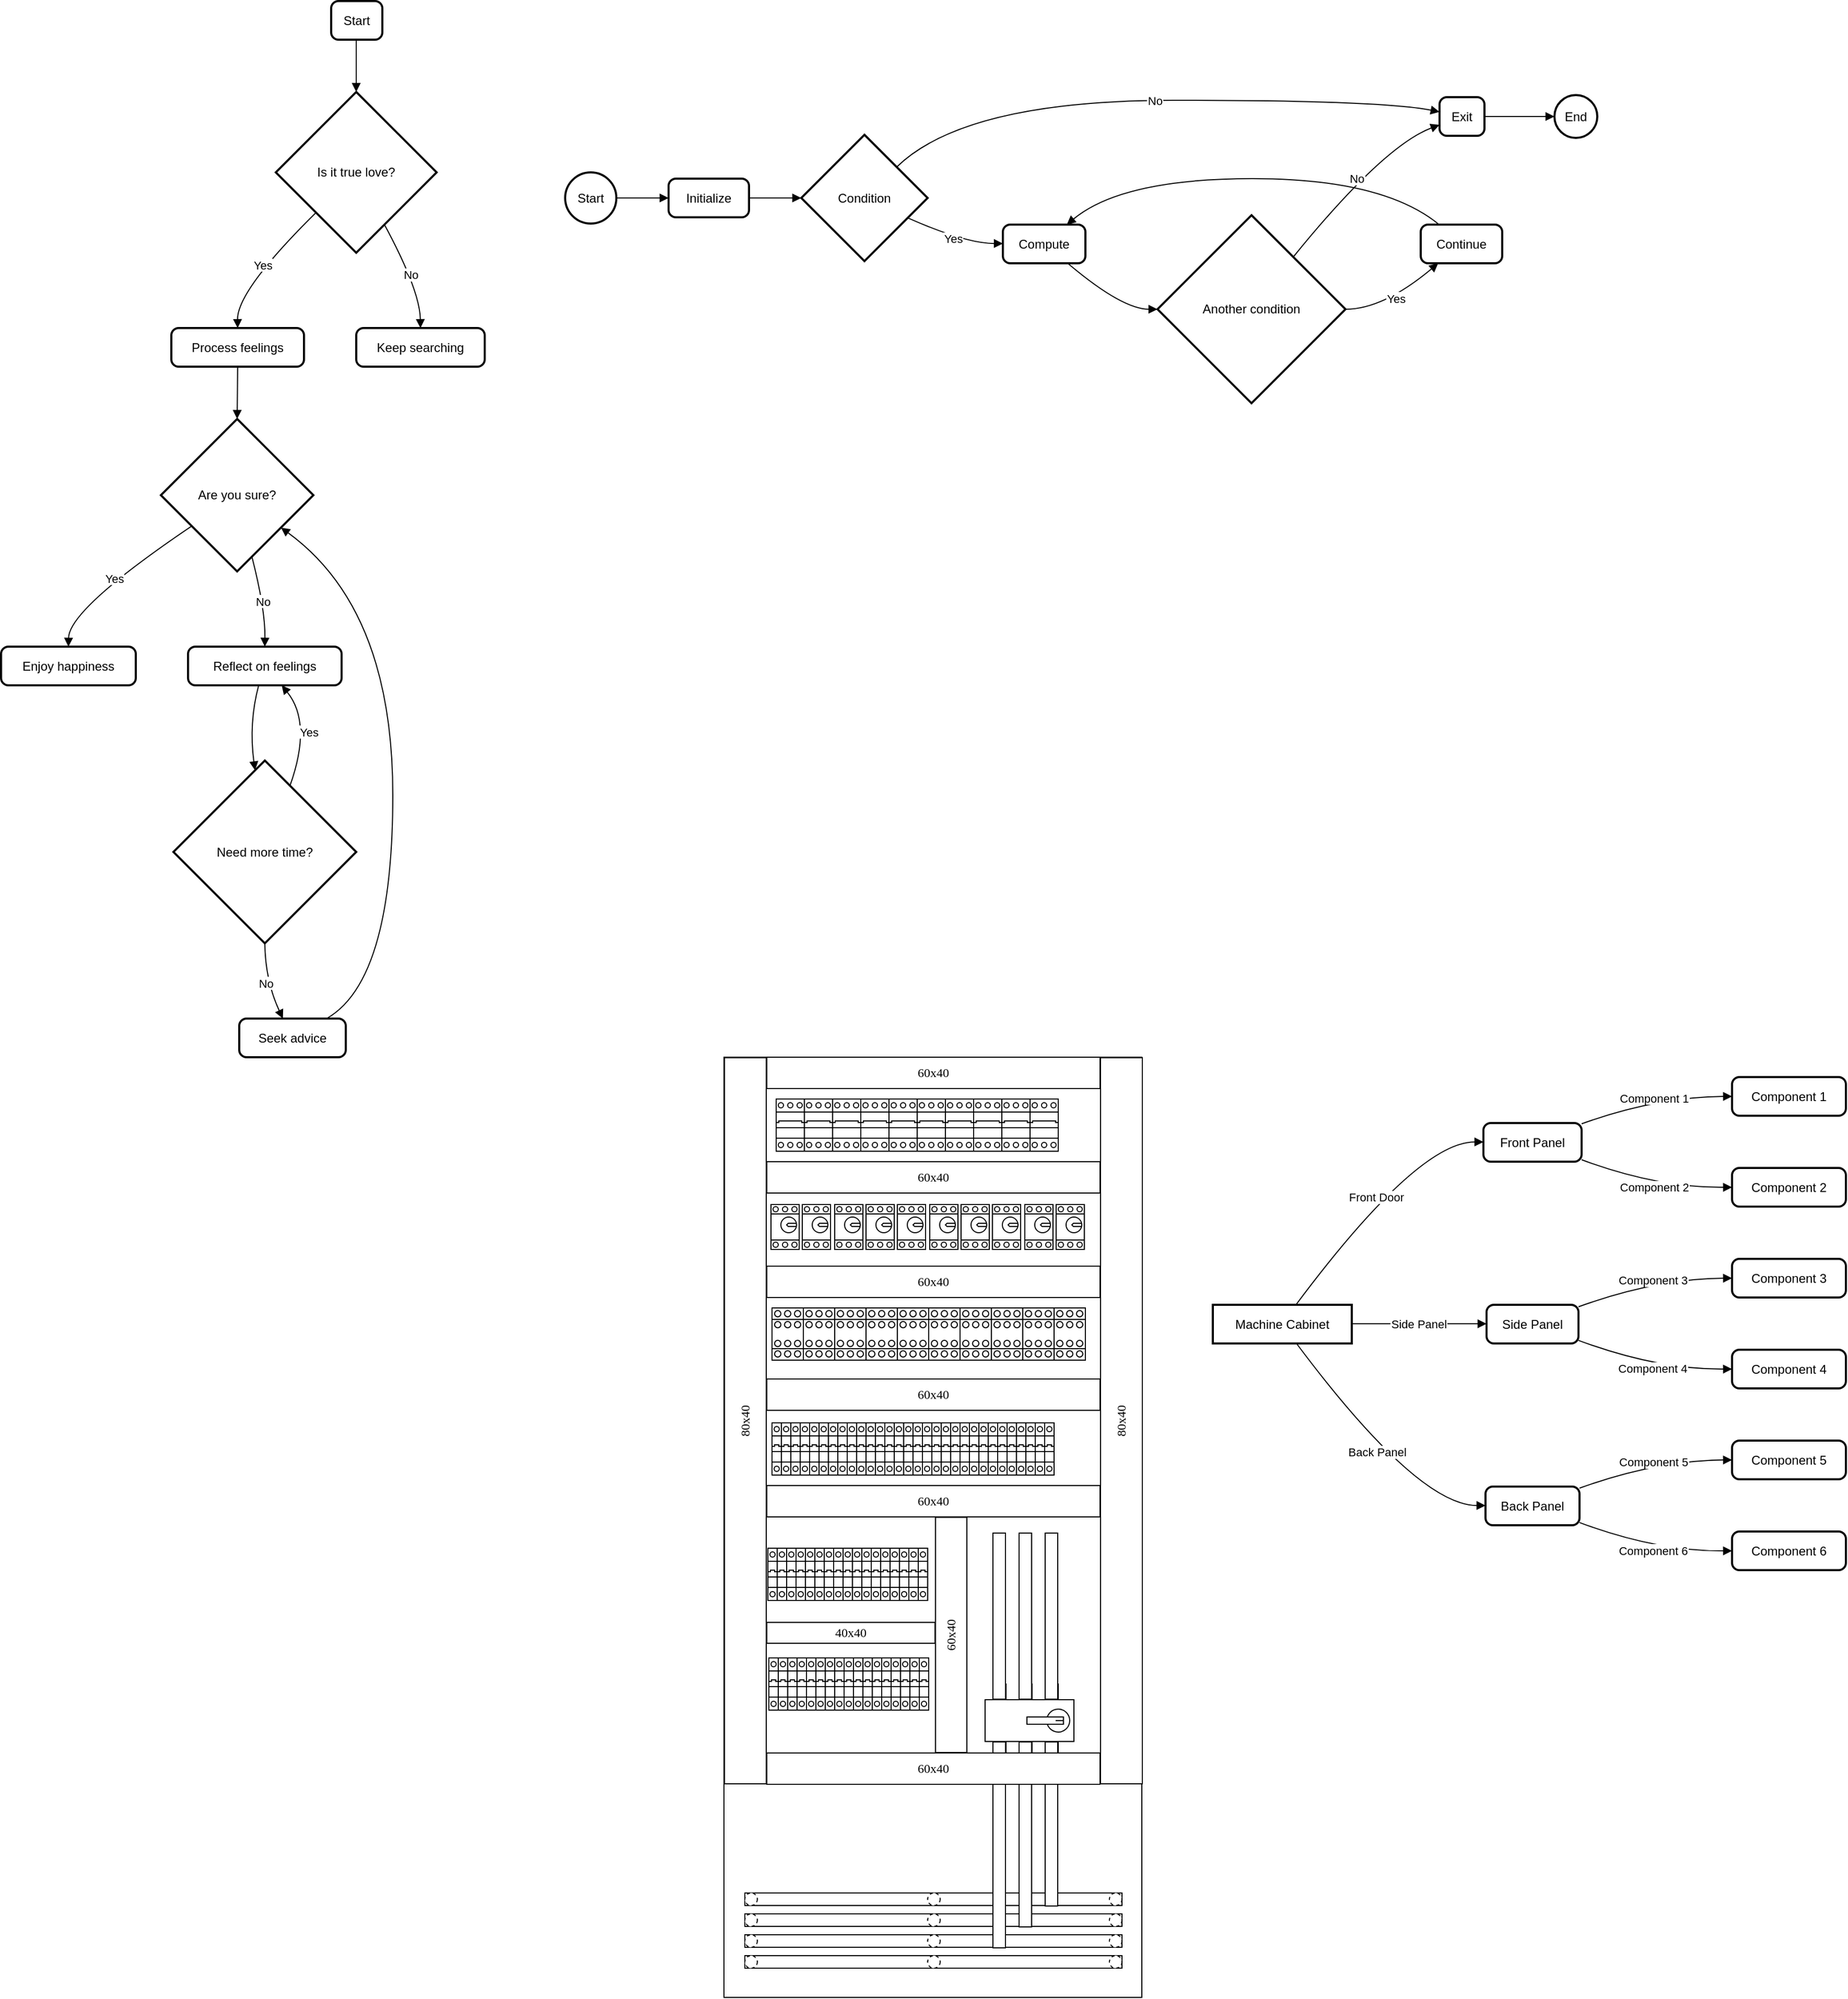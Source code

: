 <mxfile version="24.7.10">
  <diagram name="Page-1" id="JNUpkEpiuHTfUst7GYjN">
    <mxGraphModel dx="1196" dy="-2684" grid="1" gridSize="10" guides="1" tooltips="1" connect="1" arrows="1" fold="1" page="1" pageScale="1" pageWidth="850" pageHeight="1100" math="0" shadow="0">
      <root>
        <mxCell id="0" />
        <mxCell id="1" parent="0" />
        <mxCell id="OuKS78Ats9uxQYEp-e0J-1" value="Start" style="rounded=1;absoluteArcSize=1;arcSize=14;whiteSpace=wrap;strokeWidth=2;" vertex="1" parent="1">
          <mxGeometry x="336" y="3370" width="49" height="37" as="geometry" />
        </mxCell>
        <mxCell id="OuKS78Ats9uxQYEp-e0J-2" value="Is it true love?" style="rhombus;strokeWidth=2;whiteSpace=wrap;" vertex="1" parent="1">
          <mxGeometry x="283" y="3457" width="154" height="154" as="geometry" />
        </mxCell>
        <mxCell id="OuKS78Ats9uxQYEp-e0J-3" value="Process feelings" style="rounded=1;absoluteArcSize=1;arcSize=14;whiteSpace=wrap;strokeWidth=2;" vertex="1" parent="1">
          <mxGeometry x="183" y="3683" width="127" height="37" as="geometry" />
        </mxCell>
        <mxCell id="OuKS78Ats9uxQYEp-e0J-4" value="Are you sure?" style="rhombus;strokeWidth=2;whiteSpace=wrap;" vertex="1" parent="1">
          <mxGeometry x="173" y="3770" width="146" height="146" as="geometry" />
        </mxCell>
        <mxCell id="OuKS78Ats9uxQYEp-e0J-5" value="Enjoy happiness" style="rounded=1;absoluteArcSize=1;arcSize=14;whiteSpace=wrap;strokeWidth=2;" vertex="1" parent="1">
          <mxGeometry x="20" y="3988" width="129" height="37" as="geometry" />
        </mxCell>
        <mxCell id="OuKS78Ats9uxQYEp-e0J-6" value="Reflect on feelings" style="rounded=1;absoluteArcSize=1;arcSize=14;whiteSpace=wrap;strokeWidth=2;" vertex="1" parent="1">
          <mxGeometry x="199" y="3988" width="147" height="37" as="geometry" />
        </mxCell>
        <mxCell id="OuKS78Ats9uxQYEp-e0J-7" value="Need more time?" style="rhombus;strokeWidth=2;whiteSpace=wrap;" vertex="1" parent="1">
          <mxGeometry x="185" y="4097" width="175" height="175" as="geometry" />
        </mxCell>
        <mxCell id="OuKS78Ats9uxQYEp-e0J-8" value="Seek advice" style="rounded=1;absoluteArcSize=1;arcSize=14;whiteSpace=wrap;strokeWidth=2;" vertex="1" parent="1">
          <mxGeometry x="248" y="4344" width="102" height="37" as="geometry" />
        </mxCell>
        <mxCell id="OuKS78Ats9uxQYEp-e0J-9" value="Keep searching" style="rounded=1;absoluteArcSize=1;arcSize=14;whiteSpace=wrap;strokeWidth=2;" vertex="1" parent="1">
          <mxGeometry x="360" y="3683" width="123" height="37" as="geometry" />
        </mxCell>
        <mxCell id="OuKS78Ats9uxQYEp-e0J-10" value="" style="curved=1;startArrow=none;endArrow=block;exitX=0.49;exitY=1;entryX=0.5;entryY=0;rounded=0;" edge="1" parent="1" source="OuKS78Ats9uxQYEp-e0J-1" target="OuKS78Ats9uxQYEp-e0J-2">
          <mxGeometry relative="1" as="geometry">
            <Array as="points" />
          </mxGeometry>
        </mxCell>
        <mxCell id="OuKS78Ats9uxQYEp-e0J-11" value="Yes" style="curved=1;startArrow=none;endArrow=block;exitX=0;exitY=1;entryX=0.5;entryY=0;rounded=0;" edge="1" parent="1" source="OuKS78Ats9uxQYEp-e0J-2" target="OuKS78Ats9uxQYEp-e0J-3">
          <mxGeometry relative="1" as="geometry">
            <Array as="points">
              <mxPoint x="246" y="3647" />
            </Array>
          </mxGeometry>
        </mxCell>
        <mxCell id="OuKS78Ats9uxQYEp-e0J-12" value="" style="curved=1;startArrow=none;endArrow=block;exitX=0.5;exitY=1;entryX=0.5;entryY=0;rounded=0;" edge="1" parent="1" source="OuKS78Ats9uxQYEp-e0J-3" target="OuKS78Ats9uxQYEp-e0J-4">
          <mxGeometry relative="1" as="geometry">
            <Array as="points" />
          </mxGeometry>
        </mxCell>
        <mxCell id="OuKS78Ats9uxQYEp-e0J-13" value="Yes" style="curved=1;startArrow=none;endArrow=block;exitX=0;exitY=0.84;entryX=0.5;entryY=0;rounded=0;" edge="1" parent="1" source="OuKS78Ats9uxQYEp-e0J-4" target="OuKS78Ats9uxQYEp-e0J-5">
          <mxGeometry relative="1" as="geometry">
            <Array as="points">
              <mxPoint x="85" y="3952" />
            </Array>
          </mxGeometry>
        </mxCell>
        <mxCell id="OuKS78Ats9uxQYEp-e0J-14" value="No" style="curved=1;startArrow=none;endArrow=block;exitX=0.62;exitY=1;entryX=0.5;entryY=0;rounded=0;" edge="1" parent="1" source="OuKS78Ats9uxQYEp-e0J-4" target="OuKS78Ats9uxQYEp-e0J-6">
          <mxGeometry relative="1" as="geometry">
            <Array as="points">
              <mxPoint x="273" y="3952" />
            </Array>
          </mxGeometry>
        </mxCell>
        <mxCell id="OuKS78Ats9uxQYEp-e0J-15" value="" style="curved=1;startArrow=none;endArrow=block;exitX=0.46;exitY=1;entryX=0.44;entryY=0;rounded=0;" edge="1" parent="1" source="OuKS78Ats9uxQYEp-e0J-6" target="OuKS78Ats9uxQYEp-e0J-7">
          <mxGeometry relative="1" as="geometry">
            <Array as="points">
              <mxPoint x="257" y="4061" />
            </Array>
          </mxGeometry>
        </mxCell>
        <mxCell id="OuKS78Ats9uxQYEp-e0J-16" value="Yes" style="curved=1;startArrow=none;endArrow=block;exitX=0.69;exitY=0;entryX=0.61;entryY=1;rounded=0;" edge="1" parent="1" source="OuKS78Ats9uxQYEp-e0J-7" target="OuKS78Ats9uxQYEp-e0J-6">
          <mxGeometry relative="1" as="geometry">
            <Array as="points">
              <mxPoint x="318" y="4061" />
            </Array>
          </mxGeometry>
        </mxCell>
        <mxCell id="OuKS78Ats9uxQYEp-e0J-17" value="No" style="curved=1;startArrow=none;endArrow=block;exitX=0.5;exitY=1;entryX=0.41;entryY=0;rounded=0;" edge="1" parent="1" source="OuKS78Ats9uxQYEp-e0J-7" target="OuKS78Ats9uxQYEp-e0J-8">
          <mxGeometry relative="1" as="geometry">
            <Array as="points">
              <mxPoint x="273" y="4308" />
            </Array>
          </mxGeometry>
        </mxCell>
        <mxCell id="OuKS78Ats9uxQYEp-e0J-18" value="" style="curved=1;startArrow=none;endArrow=block;exitX=0.82;exitY=0;entryX=1;entryY=0.87;rounded=0;" edge="1" parent="1" source="OuKS78Ats9uxQYEp-e0J-8" target="OuKS78Ats9uxQYEp-e0J-4">
          <mxGeometry relative="1" as="geometry">
            <Array as="points">
              <mxPoint x="395" y="4308" />
              <mxPoint x="395" y="3952" />
            </Array>
          </mxGeometry>
        </mxCell>
        <mxCell id="OuKS78Ats9uxQYEp-e0J-19" value="No" style="curved=1;startArrow=none;endArrow=block;exitX=0.77;exitY=1;entryX=0.5;entryY=0;rounded=0;" edge="1" parent="1" source="OuKS78Ats9uxQYEp-e0J-2" target="OuKS78Ats9uxQYEp-e0J-9">
          <mxGeometry relative="1" as="geometry">
            <Array as="points">
              <mxPoint x="421" y="3647" />
            </Array>
          </mxGeometry>
        </mxCell>
        <mxCell id="OuKS78Ats9uxQYEp-e0J-20" value="Start" style="ellipse;aspect=fixed;strokeWidth=2;whiteSpace=wrap;" vertex="1" parent="1">
          <mxGeometry x="560" y="3534" width="49" height="49" as="geometry" />
        </mxCell>
        <mxCell id="OuKS78Ats9uxQYEp-e0J-21" value="Initialize" style="rounded=1;absoluteArcSize=1;arcSize=14;whiteSpace=wrap;strokeWidth=2;" vertex="1" parent="1">
          <mxGeometry x="659" y="3540" width="77" height="37" as="geometry" />
        </mxCell>
        <mxCell id="OuKS78Ats9uxQYEp-e0J-22" value="Condition" style="rhombus;strokeWidth=2;whiteSpace=wrap;" vertex="1" parent="1">
          <mxGeometry x="786" y="3498" width="121" height="121" as="geometry" />
        </mxCell>
        <mxCell id="OuKS78Ats9uxQYEp-e0J-23" value="Compute" style="rounded=1;absoluteArcSize=1;arcSize=14;whiteSpace=wrap;strokeWidth=2;" vertex="1" parent="1">
          <mxGeometry x="979" y="3584" width="79" height="37" as="geometry" />
        </mxCell>
        <mxCell id="OuKS78Ats9uxQYEp-e0J-24" value="Another condition" style="rhombus;strokeWidth=2;whiteSpace=wrap;" vertex="1" parent="1">
          <mxGeometry x="1127" y="3575" width="180" height="180" as="geometry" />
        </mxCell>
        <mxCell id="OuKS78Ats9uxQYEp-e0J-25" value="Exit" style="rounded=1;absoluteArcSize=1;arcSize=14;whiteSpace=wrap;strokeWidth=2;" vertex="1" parent="1">
          <mxGeometry x="1397" y="3462" width="43" height="37" as="geometry" />
        </mxCell>
        <mxCell id="OuKS78Ats9uxQYEp-e0J-26" value="Continue" style="rounded=1;absoluteArcSize=1;arcSize=14;whiteSpace=wrap;strokeWidth=2;" vertex="1" parent="1">
          <mxGeometry x="1379" y="3584" width="78" height="37" as="geometry" />
        </mxCell>
        <mxCell id="OuKS78Ats9uxQYEp-e0J-27" value="End" style="ellipse;aspect=fixed;strokeWidth=2;whiteSpace=wrap;" vertex="1" parent="1">
          <mxGeometry x="1507" y="3460" width="41" height="41" as="geometry" />
        </mxCell>
        <mxCell id="OuKS78Ats9uxQYEp-e0J-28" value="" style="curved=1;startArrow=none;endArrow=block;exitX=1;exitY=0.5;entryX=0;entryY=0.5;rounded=0;" edge="1" parent="1" source="OuKS78Ats9uxQYEp-e0J-20" target="OuKS78Ats9uxQYEp-e0J-21">
          <mxGeometry relative="1" as="geometry">
            <Array as="points" />
          </mxGeometry>
        </mxCell>
        <mxCell id="OuKS78Ats9uxQYEp-e0J-29" value="" style="curved=1;startArrow=none;endArrow=block;exitX=1;exitY=0.5;entryX=0;entryY=0.5;rounded=0;" edge="1" parent="1" source="OuKS78Ats9uxQYEp-e0J-21" target="OuKS78Ats9uxQYEp-e0J-22">
          <mxGeometry relative="1" as="geometry">
            <Array as="points" />
          </mxGeometry>
        </mxCell>
        <mxCell id="OuKS78Ats9uxQYEp-e0J-30" value="Yes" style="curved=1;startArrow=none;endArrow=block;exitX=1;exitY=0.73;entryX=0;entryY=0.49;rounded=0;" edge="1" parent="1" source="OuKS78Ats9uxQYEp-e0J-22" target="OuKS78Ats9uxQYEp-e0J-23">
          <mxGeometry relative="1" as="geometry">
            <Array as="points">
              <mxPoint x="943" y="3602" />
            </Array>
          </mxGeometry>
        </mxCell>
        <mxCell id="OuKS78Ats9uxQYEp-e0J-31" value="" style="curved=1;startArrow=none;endArrow=block;exitX=0.78;exitY=0.99;entryX=0;entryY=0.5;rounded=0;" edge="1" parent="1" source="OuKS78Ats9uxQYEp-e0J-23" target="OuKS78Ats9uxQYEp-e0J-24">
          <mxGeometry relative="1" as="geometry">
            <Array as="points">
              <mxPoint x="1093" y="3665" />
            </Array>
          </mxGeometry>
        </mxCell>
        <mxCell id="OuKS78Ats9uxQYEp-e0J-32" value="No" style="curved=1;startArrow=none;endArrow=block;exitX=0.9;exitY=0;entryX=-0.01;entryY=0.72;rounded=0;" edge="1" parent="1" source="OuKS78Ats9uxQYEp-e0J-24" target="OuKS78Ats9uxQYEp-e0J-25">
          <mxGeometry relative="1" as="geometry">
            <Array as="points">
              <mxPoint x="1343" y="3509" />
            </Array>
          </mxGeometry>
        </mxCell>
        <mxCell id="OuKS78Ats9uxQYEp-e0J-33" value="Yes" style="curved=1;startArrow=none;endArrow=block;exitX=1;exitY=0.5;entryX=0.22;entryY=0.99;rounded=0;" edge="1" parent="1" source="OuKS78Ats9uxQYEp-e0J-24" target="OuKS78Ats9uxQYEp-e0J-26">
          <mxGeometry relative="1" as="geometry">
            <Array as="points">
              <mxPoint x="1343" y="3665" />
            </Array>
          </mxGeometry>
        </mxCell>
        <mxCell id="OuKS78Ats9uxQYEp-e0J-34" value="" style="curved=1;startArrow=none;endArrow=block;exitX=0.22;exitY=-0.01;entryX=0.78;entryY=-0.01;rounded=0;" edge="1" parent="1" source="OuKS78Ats9uxQYEp-e0J-26" target="OuKS78Ats9uxQYEp-e0J-23">
          <mxGeometry relative="1" as="geometry">
            <Array as="points">
              <mxPoint x="1343" y="3540" />
              <mxPoint x="1093" y="3540" />
            </Array>
          </mxGeometry>
        </mxCell>
        <mxCell id="OuKS78Ats9uxQYEp-e0J-35" value="No" style="curved=1;startArrow=none;endArrow=block;exitX=1;exitY=0.02;entryX=-0.01;entryY=0.38;rounded=0;" edge="1" parent="1" source="OuKS78Ats9uxQYEp-e0J-22" target="OuKS78Ats9uxQYEp-e0J-25">
          <mxGeometry relative="1" as="geometry">
            <Array as="points">
              <mxPoint x="943" y="3465" />
              <mxPoint x="1343" y="3465" />
            </Array>
          </mxGeometry>
        </mxCell>
        <mxCell id="OuKS78Ats9uxQYEp-e0J-36" value="" style="curved=1;startArrow=none;endArrow=block;exitX=0.99;exitY=0.5;entryX=0;entryY=0.5;rounded=0;" edge="1" parent="1" source="OuKS78Ats9uxQYEp-e0J-25" target="OuKS78Ats9uxQYEp-e0J-27">
          <mxGeometry relative="1" as="geometry">
            <Array as="points" />
          </mxGeometry>
        </mxCell>
        <mxCell id="OuKS78Ats9uxQYEp-e0J-46" value="" style="whiteSpace=wrap;html=1;rounded=0;shadow=0;comic=0;labelBackgroundColor=none;strokeWidth=1;fontFamily=Verdana;fontSize=12;align=center;" vertex="1" parent="1">
          <mxGeometry x="712" y="4381" width="400" height="900" as="geometry" />
        </mxCell>
        <mxCell id="OuKS78Ats9uxQYEp-e0J-47" value="80x40" style="shape=rect;dashed=0;shadow=0;html=1;whiteSpace=wrap;rotation=270;rounded=0;comic=0;labelBackgroundColor=none;strokeWidth=1;fontFamily=Verdana;fontSize=12;align=center;" vertex="1" parent="1">
          <mxGeometry x="385" y="4709" width="695" height="40" as="geometry" />
        </mxCell>
        <mxCell id="OuKS78Ats9uxQYEp-e0J-48" value="80x40" style="shape=rect;dashed=0;shadow=0;html=1;whiteSpace=wrap;rotation=270;rounded=0;comic=0;labelBackgroundColor=none;strokeWidth=1;fontFamily=Verdana;fontSize=12;align=center;" vertex="1" parent="1">
          <mxGeometry x="745" y="4709" width="695" height="40" as="geometry" />
        </mxCell>
        <mxCell id="OuKS78Ats9uxQYEp-e0J-49" value="60x40" style="shape=rect;dashed=0;shadow=0;html=1;whiteSpace=wrap;rounded=0;comic=0;labelBackgroundColor=none;strokeWidth=1;fontFamily=Verdana;fontSize=12;lign=center;" vertex="1" parent="1">
          <mxGeometry x="753" y="4381" width="319" height="30" as="geometry" />
        </mxCell>
        <mxCell id="OuKS78Ats9uxQYEp-e0J-50" value="" style="verticalLabelPosition=bottom;dashed=0;shadow=0;html=1;align=center;verticalAlign=top;strokeWidth=1;shape=mxgraph.cabinets.motorized_switch_3p;rounded=0;comic=0;labelBackgroundColor=none;fontFamily=Verdana;fontSize=12" vertex="1" parent="1">
          <mxGeometry x="962" y="4981" width="85" height="70" as="geometry" />
        </mxCell>
        <mxCell id="OuKS78Ats9uxQYEp-e0J-51" value="" style="whiteSpace=wrap;html=1;rounded=0;shadow=0;comic=0;labelBackgroundColor=none;strokeWidth=1;fontFamily=Verdana;fontSize=12;align=center;rotation=0;" vertex="1" parent="1">
          <mxGeometry x="732" y="5241" width="361" height="12" as="geometry" />
        </mxCell>
        <mxCell id="OuKS78Ats9uxQYEp-e0J-52" value="" style="whiteSpace=wrap;html=1;rounded=0;shadow=0;comic=0;labelBackgroundColor=none;strokeWidth=1;fontFamily=Verdana;fontSize=12;align=center;rotation=0;" vertex="1" parent="1">
          <mxGeometry x="732" y="5221" width="361" height="12" as="geometry" />
        </mxCell>
        <mxCell id="OuKS78Ats9uxQYEp-e0J-53" value="" style="whiteSpace=wrap;html=1;rounded=0;shadow=0;comic=0;labelBackgroundColor=none;strokeWidth=1;fontFamily=Verdana;fontSize=12;align=center;rotation=0;" vertex="1" parent="1">
          <mxGeometry x="732" y="5201" width="361" height="12" as="geometry" />
        </mxCell>
        <mxCell id="OuKS78Ats9uxQYEp-e0J-54" value="" style="whiteSpace=wrap;html=1;rounded=0;shadow=0;comic=0;labelBackgroundColor=none;strokeWidth=1;fontFamily=Verdana;fontSize=12;align=center;rotation=0;" vertex="1" parent="1">
          <mxGeometry x="732" y="5181" width="361" height="12" as="geometry" />
        </mxCell>
        <mxCell id="OuKS78Ats9uxQYEp-e0J-55" value="" style="ellipse;whiteSpace=wrap;html=1;rounded=0;shadow=0;comic=0;labelBackgroundColor=none;strokeWidth=1;fontFamily=Verdana;fontSize=12;align=center;dashed=1;" vertex="1" parent="1">
          <mxGeometry x="732" y="5241" width="12" height="12" as="geometry" />
        </mxCell>
        <mxCell id="OuKS78Ats9uxQYEp-e0J-56" value="" style="ellipse;whiteSpace=wrap;html=1;rounded=0;shadow=0;comic=0;labelBackgroundColor=none;strokeWidth=1;fontFamily=Verdana;fontSize=12;align=center;dashed=1;" vertex="1" parent="1">
          <mxGeometry x="907" y="5241" width="12" height="12" as="geometry" />
        </mxCell>
        <mxCell id="OuKS78Ats9uxQYEp-e0J-57" value="" style="ellipse;whiteSpace=wrap;html=1;rounded=0;shadow=0;comic=0;labelBackgroundColor=none;strokeWidth=1;fontFamily=Verdana;fontSize=12;align=center;dashed=1;" vertex="1" parent="1">
          <mxGeometry x="1081" y="5241" width="12" height="12" as="geometry" />
        </mxCell>
        <mxCell id="OuKS78Ats9uxQYEp-e0J-58" value="" style="ellipse;whiteSpace=wrap;html=1;rounded=0;shadow=0;comic=0;labelBackgroundColor=none;strokeWidth=1;fontFamily=Verdana;fontSize=12;align=center;dashed=1;" vertex="1" parent="1">
          <mxGeometry x="732" y="5221" width="12" height="12" as="geometry" />
        </mxCell>
        <mxCell id="OuKS78Ats9uxQYEp-e0J-59" value="" style="ellipse;whiteSpace=wrap;html=1;rounded=0;shadow=0;comic=0;labelBackgroundColor=none;strokeWidth=1;fontFamily=Verdana;fontSize=12;align=center;dashed=1;" vertex="1" parent="1">
          <mxGeometry x="907" y="5221" width="12" height="12" as="geometry" />
        </mxCell>
        <mxCell id="OuKS78Ats9uxQYEp-e0J-60" value="" style="ellipse;whiteSpace=wrap;html=1;rounded=0;shadow=0;comic=0;labelBackgroundColor=none;strokeWidth=1;fontFamily=Verdana;fontSize=12;align=center;dashed=1;" vertex="1" parent="1">
          <mxGeometry x="1081" y="5221" width="12" height="12" as="geometry" />
        </mxCell>
        <mxCell id="OuKS78Ats9uxQYEp-e0J-61" value="" style="ellipse;whiteSpace=wrap;html=1;rounded=0;shadow=0;comic=0;labelBackgroundColor=none;strokeWidth=1;fontFamily=Verdana;fontSize=12;align=center;dashed=1;" vertex="1" parent="1">
          <mxGeometry x="732" y="5201" width="12" height="12" as="geometry" />
        </mxCell>
        <mxCell id="OuKS78Ats9uxQYEp-e0J-62" value="" style="ellipse;whiteSpace=wrap;html=1;rounded=0;shadow=0;comic=0;labelBackgroundColor=none;strokeWidth=1;fontFamily=Verdana;fontSize=12;align=center;dashed=1;" vertex="1" parent="1">
          <mxGeometry x="907" y="5201" width="12" height="12" as="geometry" />
        </mxCell>
        <mxCell id="OuKS78Ats9uxQYEp-e0J-63" value="" style="ellipse;whiteSpace=wrap;html=1;rounded=0;shadow=0;comic=0;labelBackgroundColor=none;strokeWidth=1;fontFamily=Verdana;fontSize=12;align=center;dashed=1;" vertex="1" parent="1">
          <mxGeometry x="1081" y="5201" width="12" height="12" as="geometry" />
        </mxCell>
        <mxCell id="OuKS78Ats9uxQYEp-e0J-64" value="" style="ellipse;whiteSpace=wrap;html=1;rounded=0;shadow=0;comic=0;labelBackgroundColor=none;strokeWidth=1;fontFamily=Verdana;fontSize=12;align=center;dashed=1;" vertex="1" parent="1">
          <mxGeometry x="732" y="5181" width="12" height="12" as="geometry" />
        </mxCell>
        <mxCell id="OuKS78Ats9uxQYEp-e0J-65" value="" style="ellipse;whiteSpace=wrap;html=1;rounded=0;shadow=0;comic=0;labelBackgroundColor=none;strokeWidth=1;fontFamily=Verdana;fontSize=12;align=center;dashed=1;" vertex="1" parent="1">
          <mxGeometry x="907" y="5181" width="12" height="12" as="geometry" />
        </mxCell>
        <mxCell id="OuKS78Ats9uxQYEp-e0J-66" value="" style="ellipse;whiteSpace=wrap;html=1;rounded=0;shadow=0;comic=0;labelBackgroundColor=none;strokeWidth=1;fontFamily=Verdana;fontSize=12;align=center;dashed=1;" vertex="1" parent="1">
          <mxGeometry x="1081" y="5181" width="12" height="12" as="geometry" />
        </mxCell>
        <mxCell id="OuKS78Ats9uxQYEp-e0J-67" value="" style="whiteSpace=wrap;html=1;rounded=0;shadow=0;comic=0;labelBackgroundColor=none;strokeWidth=1;ontFamily=Verdana;fontSize=12;align=center;rotation=-90;" vertex="1" parent="1">
          <mxGeometry x="947" y="5109" width="157" height="12" as="geometry" />
        </mxCell>
        <mxCell id="OuKS78Ats9uxQYEp-e0J-68" value="" style="whiteSpace=wrap;html=1;rounded=0;shadow=0;comic=0;labelBackgroundColor=none;strokeWidth=1;ontFamily=Verdana;fontSize=12;align=center;rotation=-90;" vertex="1" parent="1">
          <mxGeometry x="912" y="5119" width="177" height="12" as="geometry" />
        </mxCell>
        <mxCell id="OuKS78Ats9uxQYEp-e0J-69" value="" style="whiteSpace=wrap;html=1;rounded=0;shadow=0;comic=0;labelBackgroundColor=none;strokeWidth=1;ontFamily=Verdana;fontSize=12;align=center;rotation=-90;" vertex="1" parent="1">
          <mxGeometry x="877" y="5129" width="197" height="12" as="geometry" />
        </mxCell>
        <mxCell id="OuKS78Ats9uxQYEp-e0J-70" value="" style="whiteSpace=wrap;html=1;rounded=0;shadow=0;comic=0;labelBackgroundColor=none;strokeWidth=1;fontFamily=Verdana;fontSize=12;align=center;rotation=-90;" vertex="1" parent="1">
          <mxGeometry x="896" y="4910" width="159" height="12" as="geometry" />
        </mxCell>
        <mxCell id="OuKS78Ats9uxQYEp-e0J-71" value="" style="whiteSpace=wrap;html=1;rounded=0;shadow=0;comic=0;labelBackgroundColor=none;strokeWidth=1;fontFamily=Verdana;fontSize=12;align=center;rotation=-90;" vertex="1" parent="1">
          <mxGeometry x="921" y="4910" width="159" height="12" as="geometry" />
        </mxCell>
        <mxCell id="OuKS78Ats9uxQYEp-e0J-72" value="" style="whiteSpace=wrap;html=1;rounded=0;shadow=0;comic=0;labelBackgroundColor=none;strokeWidth=1;fontFamily=Verdana;fontSize=12;align=center;rotation=-90;" vertex="1" parent="1">
          <mxGeometry x="946" y="4910" width="159" height="12" as="geometry" />
        </mxCell>
        <mxCell id="OuKS78Ats9uxQYEp-e0J-73" value="60x40" style="shape=rect;dashed=0;shadow=0;html=1;whiteSpace=wrap;rounded=0;comic=0;labelBackgroundColor=none;strokeWidth=1;fontFamily=Verdana;fontSize=12;align=center;" vertex="1" parent="1">
          <mxGeometry x="753" y="5047" width="319" height="30" as="geometry" />
        </mxCell>
        <mxCell id="OuKS78Ats9uxQYEp-e0J-74" value="60x40" style="shape=rect;dashed=0;shadow=0;html=1;whiteSpace=wrap;rounded=0;comic=0;labelBackgroundColor=none;strokeWidth=1;fontFamily=Verdana;fontSize=12;align=center;" vertex="1" parent="1">
          <mxGeometry x="753" y="4791" width="319" height="30" as="geometry" />
        </mxCell>
        <mxCell id="OuKS78Ats9uxQYEp-e0J-75" value="60x40" style="shape=rect;dashed=0;shadow=0;html=1;whiteSpace=wrap;rounded=0;comic=0;labelBackgroundColor=none;strokeWidth=1;fontFamily=Verdana;fontSize=12;align=center;" vertex="1" parent="1">
          <mxGeometry x="753" y="4689" width="319" height="30" as="geometry" />
        </mxCell>
        <mxCell id="OuKS78Ats9uxQYEp-e0J-76" value="60x40" style="shape=rect;dashed=0;shadow=0;html=1;whiteSpace=wrap;rounded=0;comic=0;labelBackgroundColor=none;strokeWidth=1;fontFamily=Verdana;fontSize=12;align=center;" vertex="1" parent="1">
          <mxGeometry x="753" y="4481" width="319" height="30" as="geometry" />
        </mxCell>
        <mxCell id="OuKS78Ats9uxQYEp-e0J-77" value="" style="verticalLabelPosition=bottom;dashed=0;shadow=0;html=1;align=center;verticalAlign=top;strokeWidth=1;shape=mxgraph.cabinets.cb_3p;rounded=0;comic=0;labelBackgroundColor=none;fontFamily=Verdana;fontSize=12" vertex="1" parent="1">
          <mxGeometry x="762" y="4421" width="27" height="50" as="geometry" />
        </mxCell>
        <mxCell id="OuKS78Ats9uxQYEp-e0J-78" value="" style="verticalLabelPosition=bottom;dashed=0;shadow=0;html=1;align=center;verticalAlign=top;strokeWidth=1;shape=mxgraph.cabinets.cb_3p;rounded=0;comic=0;labelBackgroundColor=none;fontFamily=Verdana;fontSize=12" vertex="1" parent="1">
          <mxGeometry x="789" y="4421" width="27" height="50" as="geometry" />
        </mxCell>
        <mxCell id="OuKS78Ats9uxQYEp-e0J-79" value="" style="verticalLabelPosition=bottom;dashed=0;shadow=0;html=1;align=center;verticalAlign=top;strokeWidth=1;shape=mxgraph.cabinets.cb_3p;rounded=0;comic=0;labelBackgroundColor=none;fontFamily=Verdana;fontSize=12" vertex="1" parent="1">
          <mxGeometry x="816" y="4421" width="27" height="50" as="geometry" />
        </mxCell>
        <mxCell id="OuKS78Ats9uxQYEp-e0J-80" value="" style="verticalLabelPosition=bottom;dashed=0;shadow=0;html=1;align=center;verticalAlign=top;strokeWidth=1;shape=mxgraph.cabinets.cb_3p;rounded=0;comic=0;labelBackgroundColor=none;fontFamily=Verdana;fontSize=12" vertex="1" parent="1">
          <mxGeometry x="843" y="4421" width="27" height="50" as="geometry" />
        </mxCell>
        <mxCell id="OuKS78Ats9uxQYEp-e0J-81" value="" style="verticalLabelPosition=bottom;dashed=0;shadow=0;html=1;align=center;verticalAlign=top;strokeWidth=1;shape=mxgraph.cabinets.cb_3p;rounded=0;comic=0;labelBackgroundColor=none;fontFamily=Verdana;fontSize=12" vertex="1" parent="1">
          <mxGeometry x="870" y="4421" width="27" height="50" as="geometry" />
        </mxCell>
        <mxCell id="OuKS78Ats9uxQYEp-e0J-82" value="" style="verticalLabelPosition=bottom;dashed=0;shadow=0;html=1;align=center;verticalAlign=top;strokeWidth=1;shape=mxgraph.cabinets.cb_3p;rounded=0;comic=0;labelBackgroundColor=none;fontFamily=Verdana;fontSize=12" vertex="1" parent="1">
          <mxGeometry x="897" y="4421" width="27" height="50" as="geometry" />
        </mxCell>
        <mxCell id="OuKS78Ats9uxQYEp-e0J-83" value="" style="verticalLabelPosition=bottom;dashed=0;shadow=0;html=1;align=center;verticalAlign=top;strokeWidth=1;shape=mxgraph.cabinets.cb_3p;rounded=0;comic=0;labelBackgroundColor=none;fontFamily=Verdana;fontSize=12" vertex="1" parent="1">
          <mxGeometry x="924" y="4421" width="27" height="50" as="geometry" />
        </mxCell>
        <mxCell id="OuKS78Ats9uxQYEp-e0J-84" value="" style="verticalLabelPosition=bottom;dashed=0;shadow=0;html=1;align=center;verticalAlign=top;strokeWidth=1;shape=mxgraph.cabinets.cb_3p;rounded=0;comic=0;labelBackgroundColor=none;fontFamily=Verdana;fontSize=12" vertex="1" parent="1">
          <mxGeometry x="951" y="4421" width="27" height="50" as="geometry" />
        </mxCell>
        <mxCell id="OuKS78Ats9uxQYEp-e0J-85" value="" style="verticalLabelPosition=bottom;dashed=0;shadow=0;html=1;align=center;verticalAlign=top;strokeWidth=1;shape=mxgraph.cabinets.cb_3p;rounded=0;comic=0;labelBackgroundColor=none;fontFamily=Verdana;fontSize=12" vertex="1" parent="1">
          <mxGeometry x="978" y="4421" width="27" height="50" as="geometry" />
        </mxCell>
        <mxCell id="OuKS78Ats9uxQYEp-e0J-86" value="" style="verticalLabelPosition=bottom;dashed=0;shadow=0;html=1;align=center;verticalAlign=top;strokeWidth=1;shape=mxgraph.cabinets.cb_3p;rounded=0;comic=0;labelBackgroundColor=none;fontFamily=Verdana;fontSize=12" vertex="1" parent="1">
          <mxGeometry x="1005" y="4421" width="27" height="50" as="geometry" />
        </mxCell>
        <mxCell id="OuKS78Ats9uxQYEp-e0J-87" value="" style="verticalLabelPosition=bottom;dashed=0;shadow=0;html=1;align=center;verticalAlign=top;strokeWidth=1;shape=mxgraph.cabinets.contactor_32_125a;rounded=0;comic=0;labelBackgroundColor=none;fontFamily=Verdana;fontSize=12" vertex="1" parent="1">
          <mxGeometry x="758" y="4621" width="30" height="50" as="geometry" />
        </mxCell>
        <mxCell id="OuKS78Ats9uxQYEp-e0J-88" value="" style="verticalLabelPosition=bottom;dashed=0;shadow=0;html=1;align=center;verticalAlign=top;strokeWidth=1;shape=mxgraph.cabinets.contactor_32_125a;rounded=0;comic=0;labelBackgroundColor=none;fontFamily=Verdana;fontSize=12" vertex="1" parent="1">
          <mxGeometry x="788" y="4621" width="30" height="50" as="geometry" />
        </mxCell>
        <mxCell id="OuKS78Ats9uxQYEp-e0J-89" value="" style="verticalLabelPosition=bottom;dashed=0;shadow=0;html=1;align=center;verticalAlign=top;strokeWidth=1;shape=mxgraph.cabinets.contactor_32_125a;rounded=0;comic=0;labelBackgroundColor=none;fontFamily=Verdana;fontSize=12" vertex="1" parent="1">
          <mxGeometry x="818" y="4621" width="30" height="50" as="geometry" />
        </mxCell>
        <mxCell id="OuKS78Ats9uxQYEp-e0J-90" value="" style="verticalLabelPosition=bottom;dashed=0;shadow=0;html=1;align=center;verticalAlign=top;strokeWidth=1;shape=mxgraph.cabinets.contactor_32_125a;rounded=0;comic=0;labelBackgroundColor=none;fontFamily=Verdana;fontSize=12" vertex="1" parent="1">
          <mxGeometry x="848" y="4621" width="30" height="50" as="geometry" />
        </mxCell>
        <mxCell id="OuKS78Ats9uxQYEp-e0J-91" value="" style="verticalLabelPosition=bottom;dashed=0;shadow=0;html=1;align=center;verticalAlign=top;strokeWidth=1;shape=mxgraph.cabinets.contactor_32_125a;rounded=0;comic=0;labelBackgroundColor=none;fontFamily=Verdana;fontSize=12" vertex="1" parent="1">
          <mxGeometry x="878" y="4621" width="30" height="50" as="geometry" />
        </mxCell>
        <mxCell id="OuKS78Ats9uxQYEp-e0J-92" value="" style="verticalLabelPosition=bottom;dashed=0;shadow=0;html=1;align=center;verticalAlign=top;strokeWidth=1;shape=mxgraph.cabinets.contactor_32_125a;rounded=0;comic=0;labelBackgroundColor=none;fontFamily=Verdana;fontSize=12" vertex="1" parent="1">
          <mxGeometry x="908" y="4621" width="30" height="50" as="geometry" />
        </mxCell>
        <mxCell id="OuKS78Ats9uxQYEp-e0J-93" value="" style="verticalLabelPosition=bottom;dashed=0;shadow=0;html=1;align=center;verticalAlign=top;strokeWidth=1;shape=mxgraph.cabinets.contactor_32_125a;rounded=0;comic=0;labelBackgroundColor=none;fontFamily=Verdana;fontSize=12" vertex="1" parent="1">
          <mxGeometry x="938" y="4621" width="30" height="50" as="geometry" />
        </mxCell>
        <mxCell id="OuKS78Ats9uxQYEp-e0J-94" value="" style="verticalLabelPosition=bottom;dashed=0;shadow=0;html=1;align=center;verticalAlign=top;strokeWidth=1;shape=mxgraph.cabinets.contactor_32_125a;rounded=0;comic=0;labelBackgroundColor=none;fontFamily=Verdana;fontSize=12" vertex="1" parent="1">
          <mxGeometry x="968" y="4621" width="30" height="50" as="geometry" />
        </mxCell>
        <mxCell id="OuKS78Ats9uxQYEp-e0J-95" value="" style="verticalLabelPosition=bottom;dashed=0;shadow=0;html=1;align=center;verticalAlign=top;strokeWidth=1;shape=mxgraph.cabinets.contactor_32_125a;rounded=0;comic=0;labelBackgroundColor=none;fontFamily=Verdana;fontSize=12" vertex="1" parent="1">
          <mxGeometry x="998" y="4621" width="30" height="50" as="geometry" />
        </mxCell>
        <mxCell id="OuKS78Ats9uxQYEp-e0J-96" value="" style="verticalLabelPosition=bottom;dashed=0;shadow=0;html=1;align=center;verticalAlign=top;strokeWidth=1;shape=mxgraph.cabinets.contactor_32_125a;rounded=0;comic=0;labelBackgroundColor=none;fontFamily=Verdana;fontSize=12" vertex="1" parent="1">
          <mxGeometry x="1028" y="4621" width="30" height="50" as="geometry" />
        </mxCell>
        <mxCell id="OuKS78Ats9uxQYEp-e0J-97" value="60x40" style="shape=rect;dashed=0;shadow=0;html=1;whiteSpace=wrap;rounded=0;comic=0;labelBackgroundColor=none;strokeWidth=1;fontFamily=Verdana;fontSize=12;align=center;" vertex="1" parent="1">
          <mxGeometry x="753" y="4581" width="319" height="30" as="geometry" />
        </mxCell>
        <mxCell id="OuKS78Ats9uxQYEp-e0J-98" value="" style="verticalLabelPosition=bottom;dashed=0;shadow=0;html=1;align=center;verticalAlign=top;strokeWidth=1;shape=mxgraph.cabinets.motor_cb_1_32a;rounded=0;comic=0;labelBackgroundColor=none;fontFamily=Verdana;fontColor=#000000;" vertex="1" parent="1">
          <mxGeometry x="757" y="4522" width="27" height="43" as="geometry" />
        </mxCell>
        <mxCell id="OuKS78Ats9uxQYEp-e0J-99" value="" style="verticalLabelPosition=bottom;dashed=0;shadow=0;html=1;align=center;verticalAlign=top;strokeWidth=1;shape=mxgraph.cabinets.motor_cb_1_32a;rounded=0;comic=0;labelBackgroundColor=none;fontFamily=Verdana;fontColor=#000000;" vertex="1" parent="1">
          <mxGeometry x="787" y="4522" width="27" height="43" as="geometry" />
        </mxCell>
        <mxCell id="OuKS78Ats9uxQYEp-e0J-100" value="" style="verticalLabelPosition=bottom;dashed=0;shadow=0;html=1;align=center;verticalAlign=top;strokeWidth=1;shape=mxgraph.cabinets.motor_cb_1_32a;rounded=0;comic=0;labelBackgroundColor=none;fontFamily=Verdana;fontColor=#000000;" vertex="1" parent="1">
          <mxGeometry x="818" y="4522" width="27" height="43" as="geometry" />
        </mxCell>
        <mxCell id="OuKS78Ats9uxQYEp-e0J-101" value="" style="verticalLabelPosition=bottom;dashed=0;shadow=0;html=1;align=center;verticalAlign=top;strokeWidth=1;shape=mxgraph.cabinets.motor_cb_1_32a;rounded=0;comic=0;labelBackgroundColor=none;fontFamily=Verdana;fontColor=#000000;" vertex="1" parent="1">
          <mxGeometry x="848" y="4522" width="27" height="43" as="geometry" />
        </mxCell>
        <mxCell id="OuKS78Ats9uxQYEp-e0J-102" value="" style="verticalLabelPosition=bottom;dashed=0;shadow=0;html=1;align=center;verticalAlign=top;strokeWidth=1;shape=mxgraph.cabinets.motor_cb_1_32a;rounded=0;comic=0;labelBackgroundColor=none;fontFamily=Verdana;fontColor=#000000;" vertex="1" parent="1">
          <mxGeometry x="878" y="4522" width="27" height="43" as="geometry" />
        </mxCell>
        <mxCell id="OuKS78Ats9uxQYEp-e0J-103" value="" style="verticalLabelPosition=bottom;dashed=0;shadow=0;html=1;align=center;verticalAlign=top;strokeWidth=1;shape=mxgraph.cabinets.motor_cb_1_32a;rounded=0;comic=0;labelBackgroundColor=none;fontFamily=Verdana;fontColor=#000000;" vertex="1" parent="1">
          <mxGeometry x="909" y="4522" width="27" height="43" as="geometry" />
        </mxCell>
        <mxCell id="OuKS78Ats9uxQYEp-e0J-104" value="" style="verticalLabelPosition=bottom;dashed=0;shadow=0;html=1;align=center;verticalAlign=top;strokeWidth=1;shape=mxgraph.cabinets.motor_cb_1_32a;rounded=0;comic=0;labelBackgroundColor=none;fontFamily=Verdana;fontColor=#000000;" vertex="1" parent="1">
          <mxGeometry x="939" y="4522" width="27" height="43" as="geometry" />
        </mxCell>
        <mxCell id="OuKS78Ats9uxQYEp-e0J-105" value="" style="verticalLabelPosition=bottom;dashed=0;shadow=0;html=1;align=center;verticalAlign=top;strokeWidth=1;shape=mxgraph.cabinets.motor_cb_1_32a;rounded=0;comic=0;labelBackgroundColor=none;fontFamily=Verdana;fontColor=#000000;" vertex="1" parent="1">
          <mxGeometry x="969" y="4522" width="27" height="43" as="geometry" />
        </mxCell>
        <mxCell id="OuKS78Ats9uxQYEp-e0J-106" value="" style="verticalLabelPosition=bottom;dashed=0;shadow=0;html=1;align=center;verticalAlign=top;strokeWidth=1;shape=mxgraph.cabinets.motor_cb_1_32a;rounded=0;comic=0;labelBackgroundColor=none;fontFamily=Verdana;fontColor=#000000;" vertex="1" parent="1">
          <mxGeometry x="1000" y="4522" width="27" height="43" as="geometry" />
        </mxCell>
        <mxCell id="OuKS78Ats9uxQYEp-e0J-107" value="" style="verticalLabelPosition=bottom;dashed=0;shadow=0;html=1;align=center;verticalAlign=top;strokeWidth=1;shape=mxgraph.cabinets.motor_cb_1_32a;rounded=0;comic=0;labelBackgroundColor=none;fontFamily=Verdana;fontColor=#000000;" vertex="1" parent="1">
          <mxGeometry x="1030" y="4522" width="27" height="43" as="geometry" />
        </mxCell>
        <mxCell id="OuKS78Ats9uxQYEp-e0J-108" value="" style="verticalLabelPosition=bottom;dashed=0;shadow=0;html=1;align=center;verticalAlign=top;strokeWidth=1;shape=mxgraph.cabinets.cb_1p;rounded=0;comic=0;labelBackgroundColor=none;fontFamily=Verdana;fontSize=12" vertex="1" parent="1">
          <mxGeometry x="758" y="4731" width="9" height="50" as="geometry" />
        </mxCell>
        <mxCell id="OuKS78Ats9uxQYEp-e0J-109" value="" style="verticalLabelPosition=bottom;dashed=0;shadow=0;html=1;align=center;verticalAlign=top;strokeWidth=1;shape=mxgraph.cabinets.cb_1p;rounded=0;comic=0;labelBackgroundColor=none;fontFamily=Verdana;fontSize=12" vertex="1" parent="1">
          <mxGeometry x="767" y="4731" width="9" height="50" as="geometry" />
        </mxCell>
        <mxCell id="OuKS78Ats9uxQYEp-e0J-110" value="" style="verticalLabelPosition=bottom;dashed=0;shadow=0;html=1;align=center;verticalAlign=top;strokeWidth=1;shape=mxgraph.cabinets.cb_1p;rounded=0;comic=0;labelBackgroundColor=none;fontFamily=Verdana;fontSize=12" vertex="1" parent="1">
          <mxGeometry x="776" y="4731" width="9" height="50" as="geometry" />
        </mxCell>
        <mxCell id="OuKS78Ats9uxQYEp-e0J-111" value="" style="verticalLabelPosition=bottom;dashed=0;shadow=0;html=1;align=center;verticalAlign=top;strokeWidth=1;shape=mxgraph.cabinets.cb_1p;rounded=0;comic=0;labelBackgroundColor=none;fontFamily=Verdana;fontSize=12" vertex="1" parent="1">
          <mxGeometry x="785" y="4731" width="9" height="50" as="geometry" />
        </mxCell>
        <mxCell id="OuKS78Ats9uxQYEp-e0J-112" value="" style="verticalLabelPosition=bottom;dashed=0;shadow=0;html=1;align=center;verticalAlign=top;strokeWidth=1;shape=mxgraph.cabinets.cb_1p;rounded=0;comic=0;labelBackgroundColor=none;fontFamily=Verdana;fontSize=12" vertex="1" parent="1">
          <mxGeometry x="794" y="4731" width="9" height="50" as="geometry" />
        </mxCell>
        <mxCell id="OuKS78Ats9uxQYEp-e0J-113" value="" style="verticalLabelPosition=bottom;dashed=0;shadow=0;html=1;align=center;verticalAlign=top;strokeWidth=1;shape=mxgraph.cabinets.cb_1p;rounded=0;comic=0;labelBackgroundColor=none;fontFamily=Verdana;fontSize=12" vertex="1" parent="1">
          <mxGeometry x="803" y="4731" width="9" height="50" as="geometry" />
        </mxCell>
        <mxCell id="OuKS78Ats9uxQYEp-e0J-114" value="" style="verticalLabelPosition=bottom;dashed=0;shadow=0;html=1;align=center;verticalAlign=top;strokeWidth=1;shape=mxgraph.cabinets.cb_1p;rounded=0;comic=0;labelBackgroundColor=none;fontFamily=Verdana;fontSize=12" vertex="1" parent="1">
          <mxGeometry x="812" y="4731" width="9" height="50" as="geometry" />
        </mxCell>
        <mxCell id="OuKS78Ats9uxQYEp-e0J-115" value="" style="verticalLabelPosition=bottom;dashed=0;shadow=0;html=1;align=center;verticalAlign=top;strokeWidth=1;shape=mxgraph.cabinets.cb_1p;rounded=0;comic=0;labelBackgroundColor=none;fontFamily=Verdana;fontSize=12" vertex="1" parent="1">
          <mxGeometry x="821" y="4731" width="9" height="50" as="geometry" />
        </mxCell>
        <mxCell id="OuKS78Ats9uxQYEp-e0J-116" value="" style="verticalLabelPosition=bottom;dashed=0;shadow=0;html=1;align=center;verticalAlign=top;strokeWidth=1;shape=mxgraph.cabinets.cb_1p;rounded=0;comic=0;labelBackgroundColor=none;fontFamily=Verdana;fontSize=12" vertex="1" parent="1">
          <mxGeometry x="830" y="4731" width="9" height="50" as="geometry" />
        </mxCell>
        <mxCell id="OuKS78Ats9uxQYEp-e0J-117" value="" style="verticalLabelPosition=bottom;dashed=0;shadow=0;html=1;align=center;verticalAlign=top;strokeWidth=1;shape=mxgraph.cabinets.cb_1p;rounded=0;comic=0;labelBackgroundColor=none;fontFamily=Verdana;fontSize=12" vertex="1" parent="1">
          <mxGeometry x="839" y="4731" width="9" height="50" as="geometry" />
        </mxCell>
        <mxCell id="OuKS78Ats9uxQYEp-e0J-118" value="" style="verticalLabelPosition=bottom;dashed=0;shadow=0;html=1;align=center;verticalAlign=top;strokeWidth=1;shape=mxgraph.cabinets.cb_1p;rounded=0;comic=0;labelBackgroundColor=none;fontFamily=Verdana;fontSize=12" vertex="1" parent="1">
          <mxGeometry x="848" y="4731" width="9" height="50" as="geometry" />
        </mxCell>
        <mxCell id="OuKS78Ats9uxQYEp-e0J-119" value="" style="verticalLabelPosition=bottom;dashed=0;shadow=0;html=1;align=center;verticalAlign=top;strokeWidth=1;shape=mxgraph.cabinets.cb_1p;rounded=0;comic=0;labelBackgroundColor=none;fontFamily=Verdana;fontSize=12" vertex="1" parent="1">
          <mxGeometry x="857" y="4731" width="9" height="50" as="geometry" />
        </mxCell>
        <mxCell id="OuKS78Ats9uxQYEp-e0J-120" value="" style="verticalLabelPosition=bottom;dashed=0;shadow=0;html=1;align=center;verticalAlign=top;strokeWidth=1;shape=mxgraph.cabinets.cb_1p;rounded=0;comic=0;labelBackgroundColor=none;fontFamily=Verdana;fontSize=12" vertex="1" parent="1">
          <mxGeometry x="866" y="4731" width="9" height="50" as="geometry" />
        </mxCell>
        <mxCell id="OuKS78Ats9uxQYEp-e0J-121" value="" style="verticalLabelPosition=bottom;dashed=0;shadow=0;html=1;align=center;verticalAlign=top;strokeWidth=1;shape=mxgraph.cabinets.cb_1p;rounded=0;comic=0;labelBackgroundColor=none;fontFamily=Verdana;fontSize=12" vertex="1" parent="1">
          <mxGeometry x="875" y="4731" width="9" height="50" as="geometry" />
        </mxCell>
        <mxCell id="OuKS78Ats9uxQYEp-e0J-122" value="" style="verticalLabelPosition=bottom;dashed=0;shadow=0;html=1;align=center;verticalAlign=top;strokeWidth=1;shape=mxgraph.cabinets.cb_1p;rounded=0;comic=0;labelBackgroundColor=none;fontFamily=Verdana;fontSize=12" vertex="1" parent="1">
          <mxGeometry x="884" y="4731" width="9" height="50" as="geometry" />
        </mxCell>
        <mxCell id="OuKS78Ats9uxQYEp-e0J-123" value="" style="verticalLabelPosition=bottom;dashed=0;shadow=0;html=1;align=center;verticalAlign=top;strokeWidth=1;shape=mxgraph.cabinets.cb_1p;rounded=0;comic=0;labelBackgroundColor=none;fontFamily=Verdana;fontSize=12" vertex="1" parent="1">
          <mxGeometry x="893" y="4731" width="9" height="50" as="geometry" />
        </mxCell>
        <mxCell id="OuKS78Ats9uxQYEp-e0J-124" value="" style="verticalLabelPosition=bottom;dashed=0;shadow=0;html=1;align=center;verticalAlign=top;strokeWidth=1;shape=mxgraph.cabinets.cb_1p;rounded=0;comic=0;labelBackgroundColor=none;fontFamily=Verdana;fontSize=12" vertex="1" parent="1">
          <mxGeometry x="902" y="4731" width="9" height="50" as="geometry" />
        </mxCell>
        <mxCell id="OuKS78Ats9uxQYEp-e0J-125" value="" style="verticalLabelPosition=bottom;dashed=0;shadow=0;html=1;align=center;verticalAlign=top;strokeWidth=1;shape=mxgraph.cabinets.cb_1p;rounded=0;comic=0;labelBackgroundColor=none;fontFamily=Verdana;fontSize=12" vertex="1" parent="1">
          <mxGeometry x="911" y="4731" width="9" height="50" as="geometry" />
        </mxCell>
        <mxCell id="OuKS78Ats9uxQYEp-e0J-126" value="" style="verticalLabelPosition=bottom;dashed=0;shadow=0;html=1;align=center;verticalAlign=top;strokeWidth=1;shape=mxgraph.cabinets.cb_1p;rounded=0;comic=0;labelBackgroundColor=none;fontFamily=Verdana;fontSize=12" vertex="1" parent="1">
          <mxGeometry x="920" y="4731" width="9" height="50" as="geometry" />
        </mxCell>
        <mxCell id="OuKS78Ats9uxQYEp-e0J-127" value="" style="verticalLabelPosition=bottom;dashed=0;shadow=0;html=1;align=center;verticalAlign=top;strokeWidth=1;shape=mxgraph.cabinets.cb_1p;rounded=0;comic=0;labelBackgroundColor=none;fontFamily=Verdana;fontSize=12" vertex="1" parent="1">
          <mxGeometry x="929" y="4731" width="9" height="50" as="geometry" />
        </mxCell>
        <mxCell id="OuKS78Ats9uxQYEp-e0J-128" value="" style="verticalLabelPosition=bottom;dashed=0;shadow=0;html=1;align=center;verticalAlign=top;strokeWidth=1;shape=mxgraph.cabinets.cb_1p;rounded=0;comic=0;labelBackgroundColor=none;fontFamily=Verdana;fontSize=12" vertex="1" parent="1">
          <mxGeometry x="938" y="4731" width="9" height="50" as="geometry" />
        </mxCell>
        <mxCell id="OuKS78Ats9uxQYEp-e0J-129" value="" style="verticalLabelPosition=bottom;dashed=0;shadow=0;html=1;align=center;verticalAlign=top;strokeWidth=1;shape=mxgraph.cabinets.cb_1p;rounded=0;comic=0;labelBackgroundColor=none;fontFamily=Verdana;fontSize=12" vertex="1" parent="1">
          <mxGeometry x="947" y="4731" width="9" height="50" as="geometry" />
        </mxCell>
        <mxCell id="OuKS78Ats9uxQYEp-e0J-130" value="" style="verticalLabelPosition=bottom;dashed=0;shadow=0;html=1;align=center;verticalAlign=top;strokeWidth=1;shape=mxgraph.cabinets.cb_1p;rounded=0;comic=0;labelBackgroundColor=none;fontFamily=Verdana;fontSize=12" vertex="1" parent="1">
          <mxGeometry x="956" y="4731" width="9" height="50" as="geometry" />
        </mxCell>
        <mxCell id="OuKS78Ats9uxQYEp-e0J-131" value="" style="verticalLabelPosition=bottom;dashed=0;shadow=0;html=1;align=center;verticalAlign=top;strokeWidth=1;shape=mxgraph.cabinets.cb_1p;rounded=0;comic=0;labelBackgroundColor=none;fontFamily=Verdana;fontSize=12" vertex="1" parent="1">
          <mxGeometry x="965" y="4731" width="9" height="50" as="geometry" />
        </mxCell>
        <mxCell id="OuKS78Ats9uxQYEp-e0J-132" value="" style="verticalLabelPosition=bottom;dashed=0;shadow=0;html=1;align=center;verticalAlign=top;strokeWidth=1;shape=mxgraph.cabinets.cb_1p;rounded=0;comic=0;labelBackgroundColor=none;fontFamily=Verdana;fontSize=12" vertex="1" parent="1">
          <mxGeometry x="974" y="4731" width="9" height="50" as="geometry" />
        </mxCell>
        <mxCell id="OuKS78Ats9uxQYEp-e0J-133" value="" style="verticalLabelPosition=bottom;dashed=0;shadow=0;html=1;align=center;verticalAlign=top;strokeWidth=1;shape=mxgraph.cabinets.cb_1p;rounded=0;comic=0;labelBackgroundColor=none;fontFamily=Verdana;fontSize=12" vertex="1" parent="1">
          <mxGeometry x="983" y="4731" width="9" height="50" as="geometry" />
        </mxCell>
        <mxCell id="OuKS78Ats9uxQYEp-e0J-134" value="" style="verticalLabelPosition=bottom;dashed=0;shadow=0;html=1;align=center;verticalAlign=top;strokeWidth=1;shape=mxgraph.cabinets.cb_1p;rounded=0;comic=0;labelBackgroundColor=none;fontFamily=Verdana;fontSize=12" vertex="1" parent="1">
          <mxGeometry x="992" y="4731" width="9" height="50" as="geometry" />
        </mxCell>
        <mxCell id="OuKS78Ats9uxQYEp-e0J-135" value="" style="verticalLabelPosition=bottom;dashed=0;shadow=0;html=1;align=center;verticalAlign=top;strokeWidth=1;shape=mxgraph.cabinets.cb_1p;rounded=0;comic=0;labelBackgroundColor=none;fontFamily=Verdana;fontSize=12" vertex="1" parent="1">
          <mxGeometry x="1001" y="4731" width="9" height="50" as="geometry" />
        </mxCell>
        <mxCell id="OuKS78Ats9uxQYEp-e0J-136" value="" style="verticalLabelPosition=bottom;dashed=0;shadow=0;html=1;align=center;verticalAlign=top;strokeWidth=1;shape=mxgraph.cabinets.cb_1p;rounded=0;comic=0;labelBackgroundColor=none;fontFamily=Verdana;fontSize=12" vertex="1" parent="1">
          <mxGeometry x="1010" y="4731" width="9" height="50" as="geometry" />
        </mxCell>
        <mxCell id="OuKS78Ats9uxQYEp-e0J-137" value="" style="verticalLabelPosition=bottom;dashed=0;shadow=0;html=1;align=center;verticalAlign=top;strokeWidth=1;shape=mxgraph.cabinets.cb_1p;rounded=0;comic=0;labelBackgroundColor=none;fontFamily=Verdana;fontSize=12" vertex="1" parent="1">
          <mxGeometry x="1019" y="4731" width="9" height="50" as="geometry" />
        </mxCell>
        <mxCell id="OuKS78Ats9uxQYEp-e0J-138" value="60x40" style="shape=rect;dashed=0;shadow=0;html=1;whiteSpace=wrap;rounded=0;comic=0;labelBackgroundColor=none;strokeWidth=1;fontFamily=Verdana;fontSize=12;align=center;rotation=-90;" vertex="1" parent="1">
          <mxGeometry x="817" y="4919" width="225" height="30" as="geometry" />
        </mxCell>
        <mxCell id="OuKS78Ats9uxQYEp-e0J-139" value="40x40" style="shape=rect;dashed=0;shadow=0;html=1;whiteSpace=wrap;rounded=0;comic=0;labelBackgroundColor=none;strokeWidth=1;fontFamily=Verdana;fontSize=12;align=center;" vertex="1" parent="1">
          <mxGeometry x="753" y="4922" width="161" height="20" as="geometry" />
        </mxCell>
        <mxCell id="OuKS78Ats9uxQYEp-e0J-140" value="" style="verticalLabelPosition=bottom;dashed=0;shadow=0;html=1;align=center;verticalAlign=top;strokeWidth=1;shape=mxgraph.cabinets.cb_1p;rounded=0;comic=0;labelBackgroundColor=none;fontFamily=Verdana;fontSize=12" vertex="1" parent="1">
          <mxGeometry x="754" y="4851" width="9" height="50" as="geometry" />
        </mxCell>
        <mxCell id="OuKS78Ats9uxQYEp-e0J-141" value="" style="verticalLabelPosition=bottom;dashed=0;shadow=0;html=1;align=center;verticalAlign=top;strokeWidth=1;shape=mxgraph.cabinets.cb_1p;rounded=0;comic=0;labelBackgroundColor=none;fontFamily=Verdana;fontSize=12" vertex="1" parent="1">
          <mxGeometry x="763" y="4851" width="9" height="50" as="geometry" />
        </mxCell>
        <mxCell id="OuKS78Ats9uxQYEp-e0J-142" value="" style="verticalLabelPosition=bottom;dashed=0;shadow=0;html=1;align=center;verticalAlign=top;strokeWidth=1;shape=mxgraph.cabinets.cb_1p;rounded=0;comic=0;labelBackgroundColor=none;fontFamily=Verdana;fontSize=12" vertex="1" parent="1">
          <mxGeometry x="772" y="4851" width="9" height="50" as="geometry" />
        </mxCell>
        <mxCell id="OuKS78Ats9uxQYEp-e0J-143" value="" style="verticalLabelPosition=bottom;dashed=0;shadow=0;html=1;align=center;verticalAlign=top;strokeWidth=1;shape=mxgraph.cabinets.cb_1p;rounded=0;comic=0;labelBackgroundColor=none;fontFamily=Verdana;fontSize=12" vertex="1" parent="1">
          <mxGeometry x="781" y="4851" width="9" height="50" as="geometry" />
        </mxCell>
        <mxCell id="OuKS78Ats9uxQYEp-e0J-144" value="" style="verticalLabelPosition=bottom;dashed=0;shadow=0;html=1;align=center;verticalAlign=top;strokeWidth=1;shape=mxgraph.cabinets.cb_1p;rounded=0;comic=0;labelBackgroundColor=none;fontFamily=Verdana;fontSize=12" vertex="1" parent="1">
          <mxGeometry x="790" y="4851" width="9" height="50" as="geometry" />
        </mxCell>
        <mxCell id="OuKS78Ats9uxQYEp-e0J-145" value="" style="verticalLabelPosition=bottom;dashed=0;shadow=0;html=1;align=center;verticalAlign=top;strokeWidth=1;shape=mxgraph.cabinets.cb_1p;rounded=0;comic=0;labelBackgroundColor=none;fontFamily=Verdana;fontSize=12" vertex="1" parent="1">
          <mxGeometry x="799" y="4851" width="9" height="50" as="geometry" />
        </mxCell>
        <mxCell id="OuKS78Ats9uxQYEp-e0J-146" value="" style="verticalLabelPosition=bottom;dashed=0;shadow=0;html=1;align=center;verticalAlign=top;strokeWidth=1;shape=mxgraph.cabinets.cb_1p;rounded=0;comic=0;labelBackgroundColor=none;fontFamily=Verdana;fontSize=12" vertex="1" parent="1">
          <mxGeometry x="808" y="4851" width="9" height="50" as="geometry" />
        </mxCell>
        <mxCell id="OuKS78Ats9uxQYEp-e0J-147" value="" style="verticalLabelPosition=bottom;dashed=0;shadow=0;html=1;align=center;verticalAlign=top;strokeWidth=1;shape=mxgraph.cabinets.cb_1p;rounded=0;comic=0;labelBackgroundColor=none;fontFamily=Verdana;fontSize=12" vertex="1" parent="1">
          <mxGeometry x="817" y="4851" width="9" height="50" as="geometry" />
        </mxCell>
        <mxCell id="OuKS78Ats9uxQYEp-e0J-148" value="" style="verticalLabelPosition=bottom;dashed=0;shadow=0;html=1;align=center;verticalAlign=top;strokeWidth=1;shape=mxgraph.cabinets.cb_1p;rounded=0;comic=0;labelBackgroundColor=none;fontFamily=Verdana;fontSize=12" vertex="1" parent="1">
          <mxGeometry x="826" y="4851" width="9" height="50" as="geometry" />
        </mxCell>
        <mxCell id="OuKS78Ats9uxQYEp-e0J-149" value="" style="verticalLabelPosition=bottom;dashed=0;shadow=0;html=1;align=center;verticalAlign=top;strokeWidth=1;shape=mxgraph.cabinets.cb_1p;rounded=0;comic=0;labelBackgroundColor=none;fontFamily=Verdana;fontSize=12" vertex="1" parent="1">
          <mxGeometry x="835" y="4851" width="9" height="50" as="geometry" />
        </mxCell>
        <mxCell id="OuKS78Ats9uxQYEp-e0J-150" value="" style="verticalLabelPosition=bottom;dashed=0;shadow=0;html=1;align=center;verticalAlign=top;strokeWidth=1;shape=mxgraph.cabinets.cb_1p;rounded=0;comic=0;labelBackgroundColor=none;fontFamily=Verdana;fontSize=12" vertex="1" parent="1">
          <mxGeometry x="844" y="4851" width="9" height="50" as="geometry" />
        </mxCell>
        <mxCell id="OuKS78Ats9uxQYEp-e0J-151" value="" style="verticalLabelPosition=bottom;dashed=0;shadow=0;html=1;align=center;verticalAlign=top;strokeWidth=1;shape=mxgraph.cabinets.cb_1p;rounded=0;comic=0;labelBackgroundColor=none;fontFamily=Verdana;fontSize=12" vertex="1" parent="1">
          <mxGeometry x="853" y="4851" width="9" height="50" as="geometry" />
        </mxCell>
        <mxCell id="OuKS78Ats9uxQYEp-e0J-152" value="" style="verticalLabelPosition=bottom;dashed=0;shadow=0;html=1;align=center;verticalAlign=top;strokeWidth=1;shape=mxgraph.cabinets.cb_1p;rounded=0;comic=0;labelBackgroundColor=none;fontFamily=Verdana;fontSize=12" vertex="1" parent="1">
          <mxGeometry x="862" y="4851" width="9" height="50" as="geometry" />
        </mxCell>
        <mxCell id="OuKS78Ats9uxQYEp-e0J-153" value="" style="verticalLabelPosition=bottom;dashed=0;shadow=0;html=1;align=center;verticalAlign=top;strokeWidth=1;shape=mxgraph.cabinets.cb_1p;rounded=0;comic=0;labelBackgroundColor=none;fontFamily=Verdana;fontSize=12" vertex="1" parent="1">
          <mxGeometry x="871" y="4851" width="9" height="50" as="geometry" />
        </mxCell>
        <mxCell id="OuKS78Ats9uxQYEp-e0J-154" value="" style="verticalLabelPosition=bottom;dashed=0;shadow=0;html=1;align=center;verticalAlign=top;strokeWidth=1;shape=mxgraph.cabinets.cb_1p;rounded=0;comic=0;labelBackgroundColor=none;fontFamily=Verdana;fontSize=12" vertex="1" parent="1">
          <mxGeometry x="880" y="4851" width="9" height="50" as="geometry" />
        </mxCell>
        <mxCell id="OuKS78Ats9uxQYEp-e0J-155" value="" style="verticalLabelPosition=bottom;dashed=0;shadow=0;html=1;align=center;verticalAlign=top;strokeWidth=1;shape=mxgraph.cabinets.cb_1p;rounded=0;comic=0;labelBackgroundColor=none;fontFamily=Verdana;fontSize=12" vertex="1" parent="1">
          <mxGeometry x="889" y="4851" width="9" height="50" as="geometry" />
        </mxCell>
        <mxCell id="OuKS78Ats9uxQYEp-e0J-156" value="" style="verticalLabelPosition=bottom;dashed=0;shadow=0;html=1;align=center;verticalAlign=top;strokeWidth=1;shape=mxgraph.cabinets.cb_1p;rounded=0;comic=0;labelBackgroundColor=none;fontFamily=Verdana;fontSize=12" vertex="1" parent="1">
          <mxGeometry x="898" y="4851" width="9" height="50" as="geometry" />
        </mxCell>
        <mxCell id="OuKS78Ats9uxQYEp-e0J-157" value="" style="verticalLabelPosition=bottom;dashed=0;shadow=0;html=1;align=center;verticalAlign=top;strokeWidth=1;shape=mxgraph.cabinets.cb_1p;rounded=0;comic=0;labelBackgroundColor=none;fontFamily=Verdana;fontSize=12" vertex="1" parent="1">
          <mxGeometry x="755" y="4956" width="9" height="50" as="geometry" />
        </mxCell>
        <mxCell id="OuKS78Ats9uxQYEp-e0J-158" value="" style="verticalLabelPosition=bottom;dashed=0;shadow=0;html=1;align=center;verticalAlign=top;strokeWidth=1;shape=mxgraph.cabinets.cb_1p;rounded=0;comic=0;labelBackgroundColor=none;fontFamily=Verdana;fontSize=12" vertex="1" parent="1">
          <mxGeometry x="764" y="4956" width="9" height="50" as="geometry" />
        </mxCell>
        <mxCell id="OuKS78Ats9uxQYEp-e0J-159" value="" style="verticalLabelPosition=bottom;dashed=0;shadow=0;html=1;align=center;verticalAlign=top;strokeWidth=1;shape=mxgraph.cabinets.cb_1p;rounded=0;comic=0;labelBackgroundColor=none;fontFamily=Verdana;fontSize=12" vertex="1" parent="1">
          <mxGeometry x="773" y="4956" width="9" height="50" as="geometry" />
        </mxCell>
        <mxCell id="OuKS78Ats9uxQYEp-e0J-160" value="" style="verticalLabelPosition=bottom;dashed=0;shadow=0;html=1;align=center;verticalAlign=top;strokeWidth=1;shape=mxgraph.cabinets.cb_1p;rounded=0;comic=0;labelBackgroundColor=none;fontFamily=Verdana;fontSize=12" vertex="1" parent="1">
          <mxGeometry x="782" y="4956" width="9" height="50" as="geometry" />
        </mxCell>
        <mxCell id="OuKS78Ats9uxQYEp-e0J-161" value="" style="verticalLabelPosition=bottom;dashed=0;shadow=0;html=1;align=center;verticalAlign=top;strokeWidth=1;shape=mxgraph.cabinets.cb_1p;rounded=0;comic=0;labelBackgroundColor=none;fontFamily=Verdana;fontSize=12" vertex="1" parent="1">
          <mxGeometry x="791" y="4956" width="9" height="50" as="geometry" />
        </mxCell>
        <mxCell id="OuKS78Ats9uxQYEp-e0J-162" value="" style="verticalLabelPosition=bottom;dashed=0;shadow=0;html=1;align=center;verticalAlign=top;strokeWidth=1;shape=mxgraph.cabinets.cb_1p;rounded=0;comic=0;labelBackgroundColor=none;fontFamily=Verdana;fontSize=12" vertex="1" parent="1">
          <mxGeometry x="800" y="4956" width="9" height="50" as="geometry" />
        </mxCell>
        <mxCell id="OuKS78Ats9uxQYEp-e0J-163" value="" style="verticalLabelPosition=bottom;dashed=0;shadow=0;html=1;align=center;verticalAlign=top;strokeWidth=1;shape=mxgraph.cabinets.cb_1p;rounded=0;comic=0;labelBackgroundColor=none;fontFamily=Verdana;fontSize=12" vertex="1" parent="1">
          <mxGeometry x="809" y="4956" width="9" height="50" as="geometry" />
        </mxCell>
        <mxCell id="OuKS78Ats9uxQYEp-e0J-164" value="" style="verticalLabelPosition=bottom;dashed=0;shadow=0;html=1;align=center;verticalAlign=top;strokeWidth=1;shape=mxgraph.cabinets.cb_1p;rounded=0;comic=0;labelBackgroundColor=none;fontFamily=Verdana;fontSize=12" vertex="1" parent="1">
          <mxGeometry x="818" y="4956" width="9" height="50" as="geometry" />
        </mxCell>
        <mxCell id="OuKS78Ats9uxQYEp-e0J-165" value="" style="verticalLabelPosition=bottom;dashed=0;shadow=0;html=1;align=center;verticalAlign=top;strokeWidth=1;shape=mxgraph.cabinets.cb_1p;rounded=0;comic=0;labelBackgroundColor=none;fontFamily=Verdana;fontSize=12" vertex="1" parent="1">
          <mxGeometry x="827" y="4956" width="9" height="50" as="geometry" />
        </mxCell>
        <mxCell id="OuKS78Ats9uxQYEp-e0J-166" value="" style="verticalLabelPosition=bottom;dashed=0;shadow=0;html=1;align=center;verticalAlign=top;strokeWidth=1;shape=mxgraph.cabinets.cb_1p;rounded=0;comic=0;labelBackgroundColor=none;fontFamily=Verdana;fontSize=12" vertex="1" parent="1">
          <mxGeometry x="836" y="4956" width="9" height="50" as="geometry" />
        </mxCell>
        <mxCell id="OuKS78Ats9uxQYEp-e0J-167" value="" style="verticalLabelPosition=bottom;dashed=0;shadow=0;html=1;align=center;verticalAlign=top;strokeWidth=1;shape=mxgraph.cabinets.cb_1p;rounded=0;comic=0;labelBackgroundColor=none;fontFamily=Verdana;fontSize=12" vertex="1" parent="1">
          <mxGeometry x="845" y="4956" width="9" height="50" as="geometry" />
        </mxCell>
        <mxCell id="OuKS78Ats9uxQYEp-e0J-168" value="" style="verticalLabelPosition=bottom;dashed=0;shadow=0;html=1;align=center;verticalAlign=top;strokeWidth=1;shape=mxgraph.cabinets.cb_1p;rounded=0;comic=0;labelBackgroundColor=none;fontFamily=Verdana;fontSize=12" vertex="1" parent="1">
          <mxGeometry x="854" y="4956" width="9" height="50" as="geometry" />
        </mxCell>
        <mxCell id="OuKS78Ats9uxQYEp-e0J-169" value="" style="verticalLabelPosition=bottom;dashed=0;shadow=0;html=1;align=center;verticalAlign=top;strokeWidth=1;shape=mxgraph.cabinets.cb_1p;rounded=0;comic=0;labelBackgroundColor=none;fontFamily=Verdana;fontSize=12" vertex="1" parent="1">
          <mxGeometry x="863" y="4956" width="9" height="50" as="geometry" />
        </mxCell>
        <mxCell id="OuKS78Ats9uxQYEp-e0J-170" value="" style="verticalLabelPosition=bottom;dashed=0;shadow=0;html=1;align=center;verticalAlign=top;strokeWidth=1;shape=mxgraph.cabinets.cb_1p;rounded=0;comic=0;labelBackgroundColor=none;fontFamily=Verdana;fontSize=12" vertex="1" parent="1">
          <mxGeometry x="872" y="4956" width="9" height="50" as="geometry" />
        </mxCell>
        <mxCell id="OuKS78Ats9uxQYEp-e0J-171" value="" style="verticalLabelPosition=bottom;dashed=0;shadow=0;html=1;align=center;verticalAlign=top;strokeWidth=1;shape=mxgraph.cabinets.cb_1p;rounded=0;comic=0;labelBackgroundColor=none;fontFamily=Verdana;fontSize=12" vertex="1" parent="1">
          <mxGeometry x="881" y="4956" width="9" height="50" as="geometry" />
        </mxCell>
        <mxCell id="OuKS78Ats9uxQYEp-e0J-172" value="" style="verticalLabelPosition=bottom;dashed=0;shadow=0;html=1;align=center;verticalAlign=top;strokeWidth=1;shape=mxgraph.cabinets.cb_1p;rounded=0;comic=0;labelBackgroundColor=none;fontFamily=Verdana;fontSize=12" vertex="1" parent="1">
          <mxGeometry x="890" y="4956" width="9" height="50" as="geometry" />
        </mxCell>
        <mxCell id="OuKS78Ats9uxQYEp-e0J-173" value="" style="verticalLabelPosition=bottom;dashed=0;shadow=0;html=1;align=center;verticalAlign=top;strokeWidth=1;shape=mxgraph.cabinets.cb_1p;rounded=0;comic=0;labelBackgroundColor=none;fontFamily=Verdana;fontSize=12" vertex="1" parent="1">
          <mxGeometry x="899" y="4956" width="9" height="50" as="geometry" />
        </mxCell>
        <mxCell id="OuKS78Ats9uxQYEp-e0J-174" value="Machine Cabinet" style="whiteSpace=wrap;strokeWidth=2;" vertex="1" parent="1">
          <mxGeometry x="1180" y="4618" width="133" height="37" as="geometry" />
        </mxCell>
        <mxCell id="OuKS78Ats9uxQYEp-e0J-175" value="Front Panel" style="rounded=1;absoluteArcSize=1;arcSize=14;whiteSpace=wrap;strokeWidth=2;" vertex="1" parent="1">
          <mxGeometry x="1439" y="4444" width="94" height="37" as="geometry" />
        </mxCell>
        <mxCell id="OuKS78Ats9uxQYEp-e0J-176" value="Side Panel" style="rounded=1;absoluteArcSize=1;arcSize=14;whiteSpace=wrap;strokeWidth=2;" vertex="1" parent="1">
          <mxGeometry x="1442" y="4618" width="88" height="37" as="geometry" />
        </mxCell>
        <mxCell id="OuKS78Ats9uxQYEp-e0J-177" value="Back Panel" style="rounded=1;absoluteArcSize=1;arcSize=14;whiteSpace=wrap;strokeWidth=2;" vertex="1" parent="1">
          <mxGeometry x="1441" y="4792" width="90" height="37" as="geometry" />
        </mxCell>
        <mxCell id="OuKS78Ats9uxQYEp-e0J-178" value="Component 1" style="rounded=1;absoluteArcSize=1;arcSize=14;whiteSpace=wrap;strokeWidth=2;" vertex="1" parent="1">
          <mxGeometry x="1677" y="4400" width="109" height="37" as="geometry" />
        </mxCell>
        <mxCell id="OuKS78Ats9uxQYEp-e0J-179" value="Component 2" style="rounded=1;absoluteArcSize=1;arcSize=14;whiteSpace=wrap;strokeWidth=2;" vertex="1" parent="1">
          <mxGeometry x="1677" y="4487" width="109" height="37" as="geometry" />
        </mxCell>
        <mxCell id="OuKS78Ats9uxQYEp-e0J-180" value="Component 3" style="rounded=1;absoluteArcSize=1;arcSize=14;whiteSpace=wrap;strokeWidth=2;" vertex="1" parent="1">
          <mxGeometry x="1677" y="4574" width="109" height="37" as="geometry" />
        </mxCell>
        <mxCell id="OuKS78Ats9uxQYEp-e0J-181" value="Component 4" style="rounded=1;absoluteArcSize=1;arcSize=14;whiteSpace=wrap;strokeWidth=2;" vertex="1" parent="1">
          <mxGeometry x="1677" y="4661" width="109" height="37" as="geometry" />
        </mxCell>
        <mxCell id="OuKS78Ats9uxQYEp-e0J-182" value="Component 5" style="rounded=1;absoluteArcSize=1;arcSize=14;whiteSpace=wrap;strokeWidth=2;" vertex="1" parent="1">
          <mxGeometry x="1677" y="4748" width="109" height="37" as="geometry" />
        </mxCell>
        <mxCell id="OuKS78Ats9uxQYEp-e0J-183" value="Component 6" style="rounded=1;absoluteArcSize=1;arcSize=14;whiteSpace=wrap;strokeWidth=2;" vertex="1" parent="1">
          <mxGeometry x="1677" y="4835" width="109" height="37" as="geometry" />
        </mxCell>
        <mxCell id="OuKS78Ats9uxQYEp-e0J-184" value="Front Door" style="curved=1;startArrow=none;endArrow=block;exitX=0.6;exitY=-0.01;entryX=0;entryY=0.49;rounded=0;" edge="1" parent="1" source="OuKS78Ats9uxQYEp-e0J-174" target="OuKS78Ats9uxQYEp-e0J-175">
          <mxGeometry relative="1" as="geometry">
            <Array as="points">
              <mxPoint x="1376" y="4462" />
            </Array>
          </mxGeometry>
        </mxCell>
        <mxCell id="OuKS78Ats9uxQYEp-e0J-185" value="Side Panel" style="curved=1;startArrow=none;endArrow=block;exitX=1;exitY=0.49;entryX=0;entryY=0.49;rounded=0;" edge="1" parent="1" source="OuKS78Ats9uxQYEp-e0J-174" target="OuKS78Ats9uxQYEp-e0J-176">
          <mxGeometry relative="1" as="geometry">
            <Array as="points" />
          </mxGeometry>
        </mxCell>
        <mxCell id="OuKS78Ats9uxQYEp-e0J-186" value="Back Panel" style="curved=1;startArrow=none;endArrow=block;exitX=0.6;exitY=0.99;entryX=0;entryY=0.49;rounded=0;" edge="1" parent="1" source="OuKS78Ats9uxQYEp-e0J-174" target="OuKS78Ats9uxQYEp-e0J-177">
          <mxGeometry relative="1" as="geometry">
            <Array as="points">
              <mxPoint x="1376" y="4810" />
            </Array>
          </mxGeometry>
        </mxCell>
        <mxCell id="OuKS78Ats9uxQYEp-e0J-187" value="Component 1" style="curved=1;startArrow=none;endArrow=block;exitX=1;exitY=0.02;entryX=0;entryY=0.5;rounded=0;" edge="1" parent="1" source="OuKS78Ats9uxQYEp-e0J-175" target="OuKS78Ats9uxQYEp-e0J-178">
          <mxGeometry relative="1" as="geometry">
            <Array as="points">
              <mxPoint x="1605" y="4419" />
            </Array>
          </mxGeometry>
        </mxCell>
        <mxCell id="OuKS78Ats9uxQYEp-e0J-188" value="Component 2" style="curved=1;startArrow=none;endArrow=block;exitX=1;exitY=0.95;entryX=0;entryY=0.5;rounded=0;" edge="1" parent="1" source="OuKS78Ats9uxQYEp-e0J-175" target="OuKS78Ats9uxQYEp-e0J-179">
          <mxGeometry relative="1" as="geometry">
            <Array as="points">
              <mxPoint x="1605" y="4506" />
            </Array>
          </mxGeometry>
        </mxCell>
        <mxCell id="OuKS78Ats9uxQYEp-e0J-189" value="Component 3" style="curved=1;startArrow=none;endArrow=block;exitX=1;exitY=0.05;entryX=0;entryY=0.5;rounded=0;" edge="1" parent="1" source="OuKS78Ats9uxQYEp-e0J-176" target="OuKS78Ats9uxQYEp-e0J-180">
          <mxGeometry relative="1" as="geometry">
            <Array as="points">
              <mxPoint x="1605" y="4593" />
            </Array>
          </mxGeometry>
        </mxCell>
        <mxCell id="OuKS78Ats9uxQYEp-e0J-190" value="Component 4" style="curved=1;startArrow=none;endArrow=block;exitX=1;exitY=0.92;entryX=0;entryY=0.5;rounded=0;" edge="1" parent="1" source="OuKS78Ats9uxQYEp-e0J-176" target="OuKS78Ats9uxQYEp-e0J-181">
          <mxGeometry relative="1" as="geometry">
            <Array as="points">
              <mxPoint x="1605" y="4680" />
            </Array>
          </mxGeometry>
        </mxCell>
        <mxCell id="OuKS78Ats9uxQYEp-e0J-191" value="Component 5" style="curved=1;startArrow=none;endArrow=block;exitX=1;exitY=0.04;entryX=0;entryY=0.5;rounded=0;" edge="1" parent="1" source="OuKS78Ats9uxQYEp-e0J-177" target="OuKS78Ats9uxQYEp-e0J-182">
          <mxGeometry relative="1" as="geometry">
            <Array as="points">
              <mxPoint x="1605" y="4767" />
            </Array>
          </mxGeometry>
        </mxCell>
        <mxCell id="OuKS78Ats9uxQYEp-e0J-192" value="Component 6" style="curved=1;startArrow=none;endArrow=block;exitX=1;exitY=0.93;entryX=0;entryY=0.5;rounded=0;" edge="1" parent="1" source="OuKS78Ats9uxQYEp-e0J-177" target="OuKS78Ats9uxQYEp-e0J-183">
          <mxGeometry relative="1" as="geometry">
            <Array as="points">
              <mxPoint x="1605" y="4854" />
            </Array>
          </mxGeometry>
        </mxCell>
      </root>
    </mxGraphModel>
  </diagram>
</mxfile>
